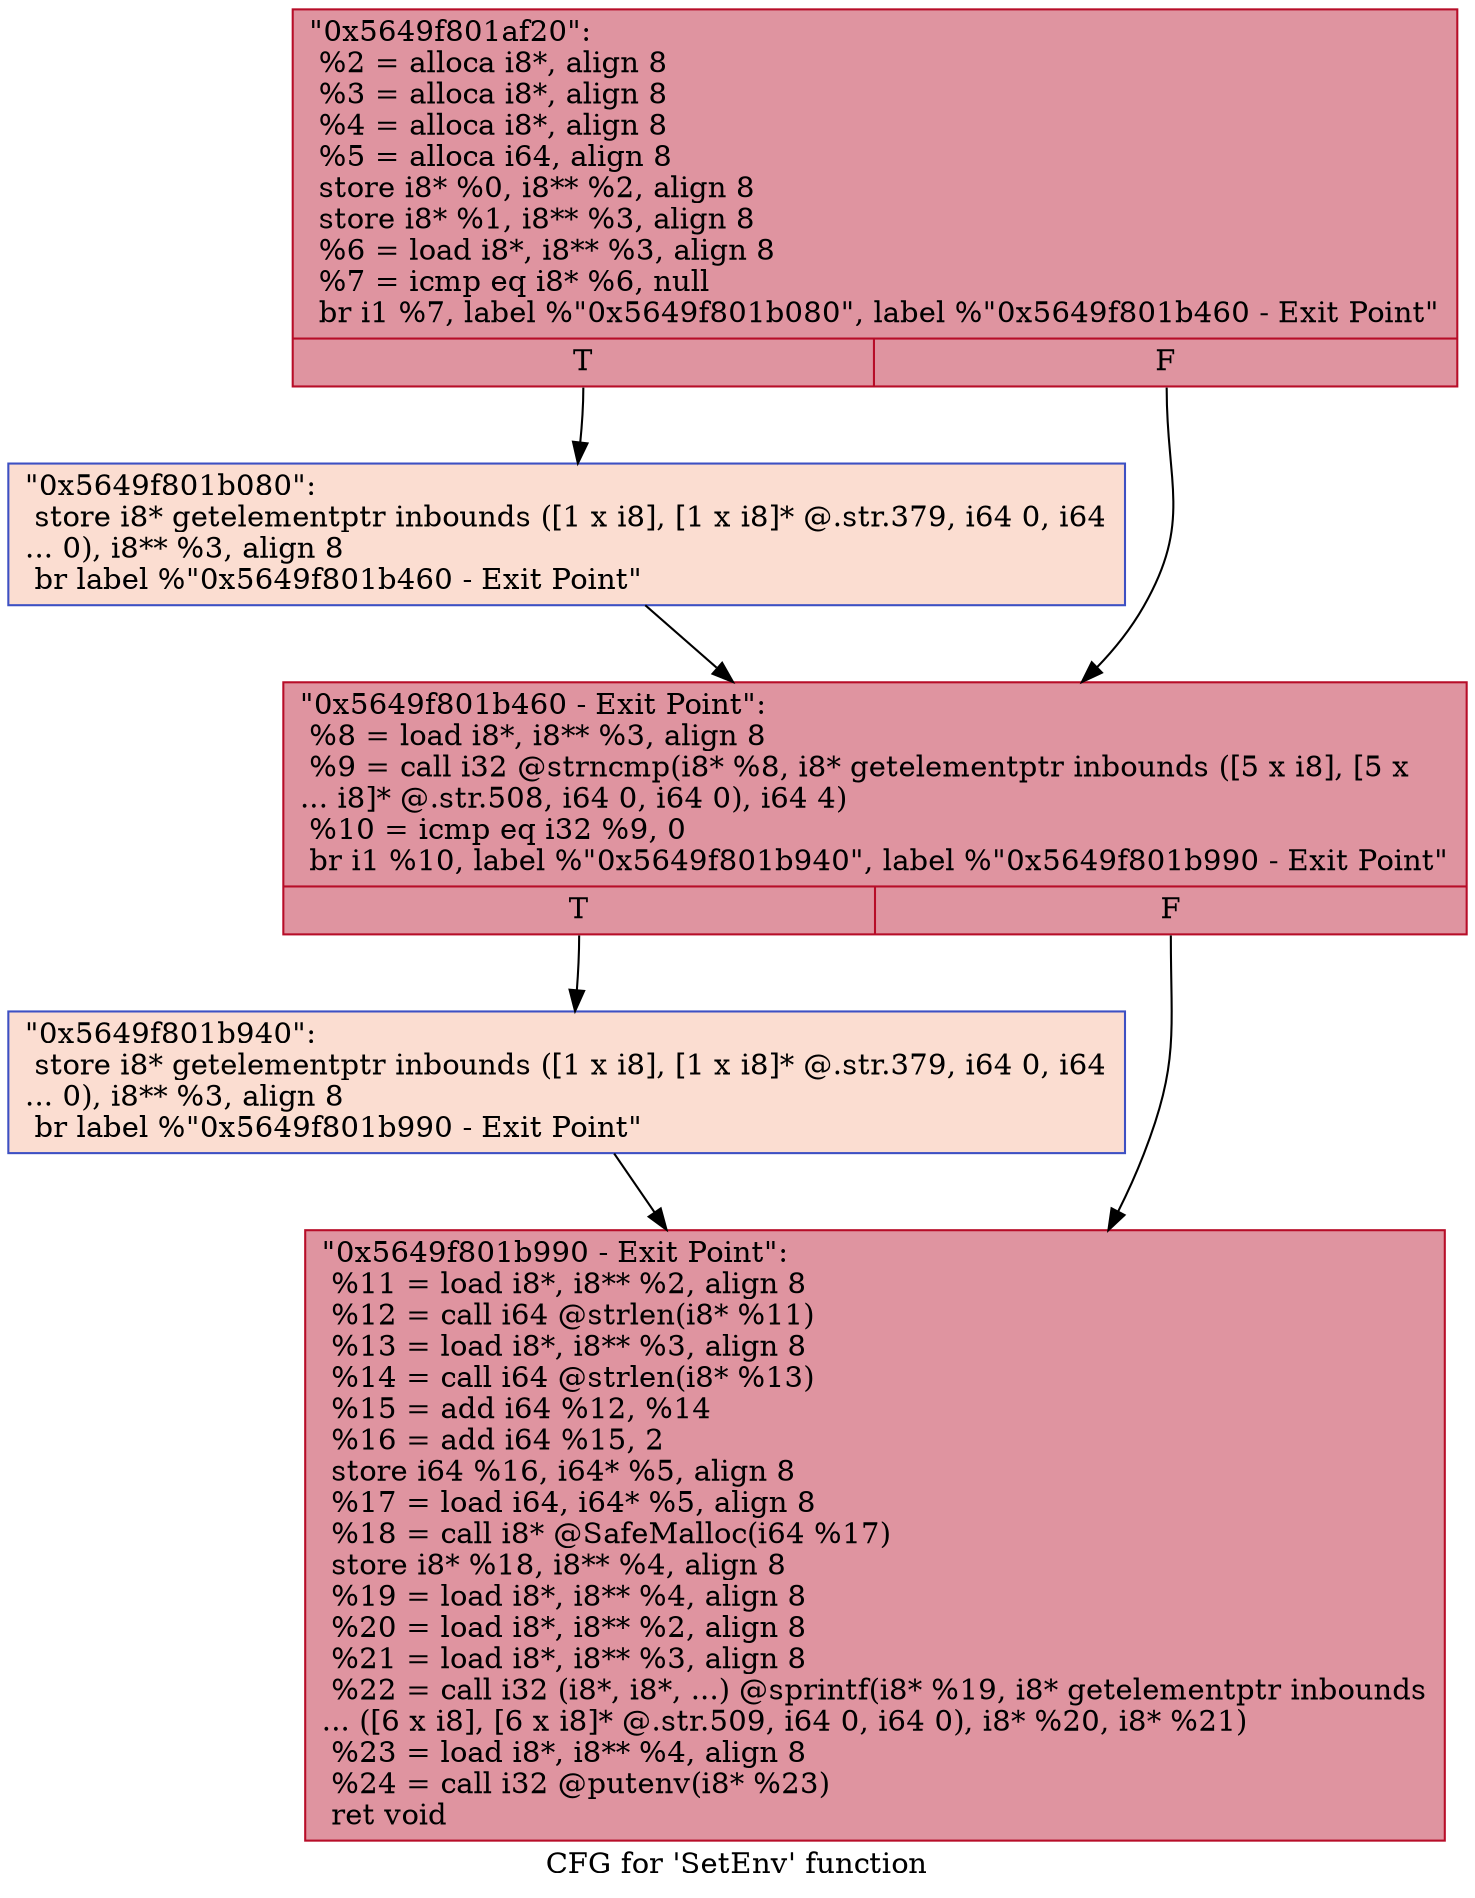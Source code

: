 digraph "CFG for 'SetEnv' function" {
	label="CFG for 'SetEnv' function";

	Node0x5649f801af20 [shape=record,color="#b70d28ff", style=filled, fillcolor="#b70d2870",label="{\"0x5649f801af20\":\l  %2 = alloca i8*, align 8\l  %3 = alloca i8*, align 8\l  %4 = alloca i8*, align 8\l  %5 = alloca i64, align 8\l  store i8* %0, i8** %2, align 8\l  store i8* %1, i8** %3, align 8\l  %6 = load i8*, i8** %3, align 8\l  %7 = icmp eq i8* %6, null\l  br i1 %7, label %\"0x5649f801b080\", label %\"0x5649f801b460 - Exit Point\"\l|{<s0>T|<s1>F}}"];
	Node0x5649f801af20:s0 -> Node0x5649f801b080;
	Node0x5649f801af20:s1 -> Node0x5649f801b460;
	Node0x5649f801b080 [shape=record,color="#3d50c3ff", style=filled, fillcolor="#f7b39670",label="{\"0x5649f801b080\":                                 \l  store i8* getelementptr inbounds ([1 x i8], [1 x i8]* @.str.379, i64 0, i64\l... 0), i8** %3, align 8\l  br label %\"0x5649f801b460 - Exit Point\"\l}"];
	Node0x5649f801b080 -> Node0x5649f801b460;
	Node0x5649f801b460 [shape=record,color="#b70d28ff", style=filled, fillcolor="#b70d2870",label="{\"0x5649f801b460 - Exit Point\":                    \l  %8 = load i8*, i8** %3, align 8\l  %9 = call i32 @strncmp(i8* %8, i8* getelementptr inbounds ([5 x i8], [5 x\l... i8]* @.str.508, i64 0, i64 0), i64 4)\l  %10 = icmp eq i32 %9, 0\l  br i1 %10, label %\"0x5649f801b940\", label %\"0x5649f801b990 - Exit Point\"\l|{<s0>T|<s1>F}}"];
	Node0x5649f801b460:s0 -> Node0x5649f801b940;
	Node0x5649f801b460:s1 -> Node0x5649f801b990;
	Node0x5649f801b940 [shape=record,color="#3d50c3ff", style=filled, fillcolor="#f7b39670",label="{\"0x5649f801b940\":                                 \l  store i8* getelementptr inbounds ([1 x i8], [1 x i8]* @.str.379, i64 0, i64\l... 0), i8** %3, align 8\l  br label %\"0x5649f801b990 - Exit Point\"\l}"];
	Node0x5649f801b940 -> Node0x5649f801b990;
	Node0x5649f801b990 [shape=record,color="#b70d28ff", style=filled, fillcolor="#b70d2870",label="{\"0x5649f801b990 - Exit Point\":                    \l  %11 = load i8*, i8** %2, align 8\l  %12 = call i64 @strlen(i8* %11)\l  %13 = load i8*, i8** %3, align 8\l  %14 = call i64 @strlen(i8* %13)\l  %15 = add i64 %12, %14\l  %16 = add i64 %15, 2\l  store i64 %16, i64* %5, align 8\l  %17 = load i64, i64* %5, align 8\l  %18 = call i8* @SafeMalloc(i64 %17)\l  store i8* %18, i8** %4, align 8\l  %19 = load i8*, i8** %4, align 8\l  %20 = load i8*, i8** %2, align 8\l  %21 = load i8*, i8** %3, align 8\l  %22 = call i32 (i8*, i8*, ...) @sprintf(i8* %19, i8* getelementptr inbounds\l... ([6 x i8], [6 x i8]* @.str.509, i64 0, i64 0), i8* %20, i8* %21)\l  %23 = load i8*, i8** %4, align 8\l  %24 = call i32 @putenv(i8* %23)\l  ret void\l}"];
}

